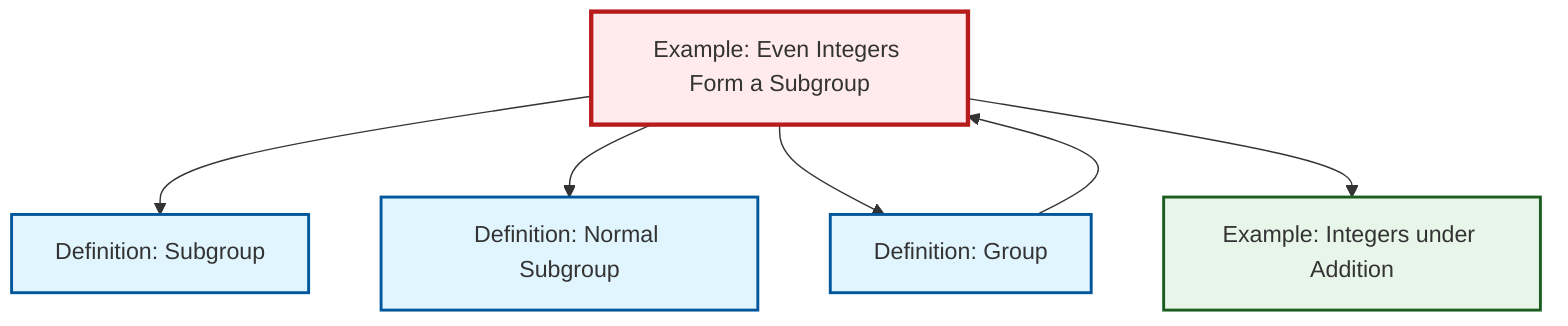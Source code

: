 graph TD
    classDef definition fill:#e1f5fe,stroke:#01579b,stroke-width:2px
    classDef theorem fill:#f3e5f5,stroke:#4a148c,stroke-width:2px
    classDef axiom fill:#fff3e0,stroke:#e65100,stroke-width:2px
    classDef example fill:#e8f5e9,stroke:#1b5e20,stroke-width:2px
    classDef current fill:#ffebee,stroke:#b71c1c,stroke-width:3px
    def-subgroup["Definition: Subgroup"]:::definition
    ex-even-integers-subgroup["Example: Even Integers Form a Subgroup"]:::example
    def-group["Definition: Group"]:::definition
    ex-integers-addition["Example: Integers under Addition"]:::example
    def-normal-subgroup["Definition: Normal Subgroup"]:::definition
    ex-even-integers-subgroup --> def-subgroup
    ex-even-integers-subgroup --> def-normal-subgroup
    ex-even-integers-subgroup --> def-group
    ex-even-integers-subgroup --> ex-integers-addition
    def-group --> ex-even-integers-subgroup
    class ex-even-integers-subgroup current